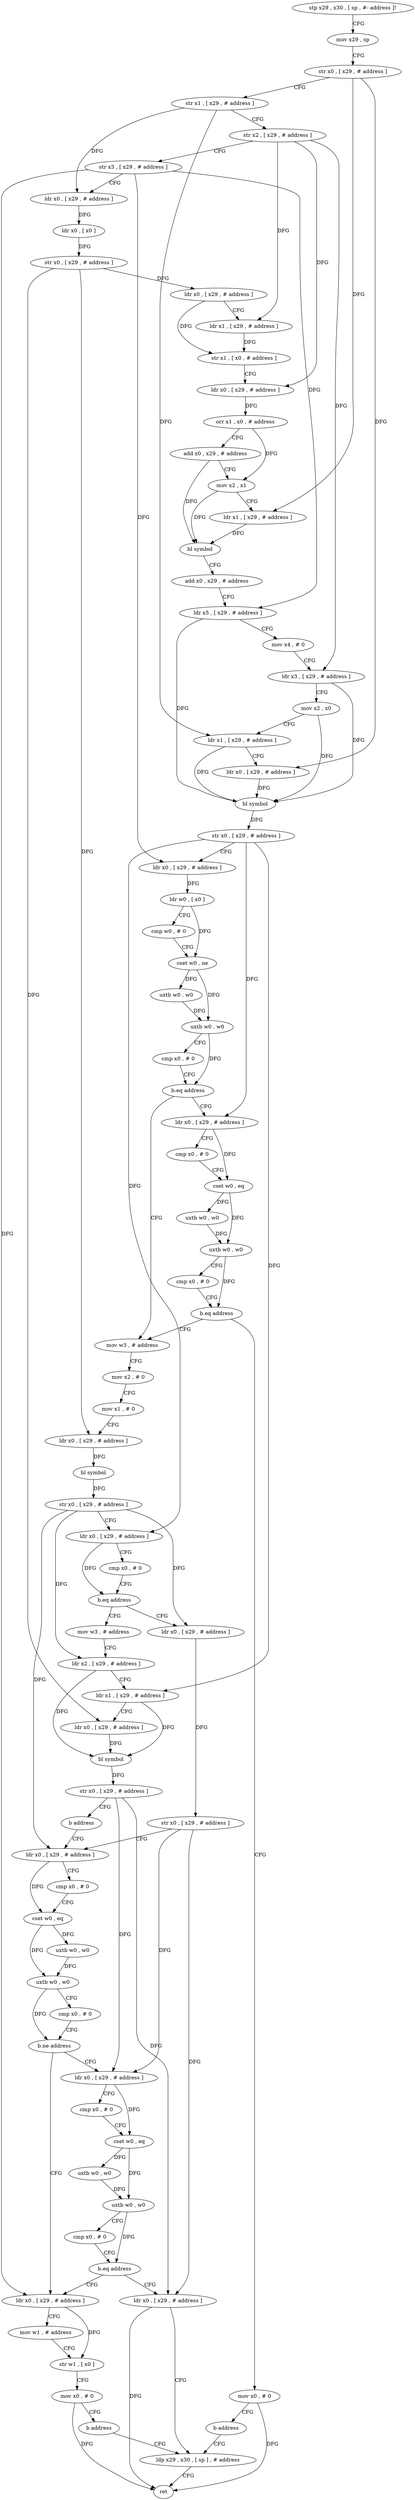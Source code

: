 digraph "func" {
"4421860" [label = "stp x29 , x30 , [ sp , #- address ]!" ]
"4421864" [label = "mov x29 , sp" ]
"4421868" [label = "str x0 , [ x29 , # address ]" ]
"4421872" [label = "str x1 , [ x29 , # address ]" ]
"4421876" [label = "str x2 , [ x29 , # address ]" ]
"4421880" [label = "str x3 , [ x29 , # address ]" ]
"4421884" [label = "ldr x0 , [ x29 , # address ]" ]
"4421888" [label = "ldr x0 , [ x0 ]" ]
"4421892" [label = "str x0 , [ x29 , # address ]" ]
"4421896" [label = "ldr x0 , [ x29 , # address ]" ]
"4421900" [label = "ldr x1 , [ x29 , # address ]" ]
"4421904" [label = "str x1 , [ x0 , # address ]" ]
"4421908" [label = "ldr x0 , [ x29 , # address ]" ]
"4421912" [label = "orr x1 , x0 , # address" ]
"4421916" [label = "add x0 , x29 , # address" ]
"4421920" [label = "mov x2 , x1" ]
"4421924" [label = "ldr x1 , [ x29 , # address ]" ]
"4421928" [label = "bl symbol" ]
"4421932" [label = "add x0 , x29 , # address" ]
"4421936" [label = "ldr x5 , [ x29 , # address ]" ]
"4421940" [label = "mov x4 , # 0" ]
"4421944" [label = "ldr x3 , [ x29 , # address ]" ]
"4421948" [label = "mov x2 , x0" ]
"4421952" [label = "ldr x1 , [ x29 , # address ]" ]
"4421956" [label = "ldr x0 , [ x29 , # address ]" ]
"4421960" [label = "bl symbol" ]
"4421964" [label = "str x0 , [ x29 , # address ]" ]
"4421968" [label = "ldr x0 , [ x29 , # address ]" ]
"4421972" [label = "ldr w0 , [ x0 ]" ]
"4421976" [label = "cmp w0 , # 0" ]
"4421980" [label = "cset w0 , ne" ]
"4421984" [label = "uxtb w0 , w0" ]
"4421988" [label = "uxtb w0 , w0" ]
"4421992" [label = "cmp x0 , # 0" ]
"4421996" [label = "b.eq address" ]
"4422036" [label = "mov w3 , # address" ]
"4422000" [label = "ldr x0 , [ x29 , # address ]" ]
"4422040" [label = "mov x2 , # 0" ]
"4422044" [label = "mov x1 , # 0" ]
"4422048" [label = "ldr x0 , [ x29 , # address ]" ]
"4422052" [label = "bl symbol" ]
"4422056" [label = "str x0 , [ x29 , # address ]" ]
"4422060" [label = "ldr x0 , [ x29 , # address ]" ]
"4422064" [label = "cmp x0 , # 0" ]
"4422068" [label = "b.eq address" ]
"4422100" [label = "ldr x0 , [ x29 , # address ]" ]
"4422072" [label = "mov w3 , # address" ]
"4422004" [label = "cmp x0 , # 0" ]
"4422008" [label = "cset w0 , eq" ]
"4422012" [label = "uxtb w0 , w0" ]
"4422016" [label = "uxtb w0 , w0" ]
"4422020" [label = "cmp x0 , # 0" ]
"4422024" [label = "b.eq address" ]
"4422028" [label = "mov x0 , # 0" ]
"4422104" [label = "str x0 , [ x29 , # address ]" ]
"4422108" [label = "ldr x0 , [ x29 , # address ]" ]
"4422076" [label = "ldr x2 , [ x29 , # address ]" ]
"4422080" [label = "ldr x1 , [ x29 , # address ]" ]
"4422084" [label = "ldr x0 , [ x29 , # address ]" ]
"4422088" [label = "bl symbol" ]
"4422092" [label = "str x0 , [ x29 , # address ]" ]
"4422096" [label = "b address" ]
"4422032" [label = "b address" ]
"4422188" [label = "ldp x29 , x30 , [ sp ] , # address" ]
"4422164" [label = "ldr x0 , [ x29 , # address ]" ]
"4422168" [label = "mov w1 , # address" ]
"4422172" [label = "str w1 , [ x0 ]" ]
"4422176" [label = "mov x0 , # 0" ]
"4422180" [label = "b address" ]
"4422136" [label = "ldr x0 , [ x29 , # address ]" ]
"4422140" [label = "cmp x0 , # 0" ]
"4422144" [label = "cset w0 , eq" ]
"4422148" [label = "uxtb w0 , w0" ]
"4422152" [label = "uxtb w0 , w0" ]
"4422156" [label = "cmp x0 , # 0" ]
"4422160" [label = "b.eq address" ]
"4422184" [label = "ldr x0 , [ x29 , # address ]" ]
"4422112" [label = "cmp x0 , # 0" ]
"4422116" [label = "cset w0 , eq" ]
"4422120" [label = "uxtb w0 , w0" ]
"4422124" [label = "uxtb w0 , w0" ]
"4422128" [label = "cmp x0 , # 0" ]
"4422132" [label = "b.ne address" ]
"4422192" [label = "ret" ]
"4421860" -> "4421864" [ label = "CFG" ]
"4421864" -> "4421868" [ label = "CFG" ]
"4421868" -> "4421872" [ label = "CFG" ]
"4421868" -> "4421924" [ label = "DFG" ]
"4421868" -> "4421956" [ label = "DFG" ]
"4421872" -> "4421876" [ label = "CFG" ]
"4421872" -> "4421884" [ label = "DFG" ]
"4421872" -> "4421952" [ label = "DFG" ]
"4421876" -> "4421880" [ label = "CFG" ]
"4421876" -> "4421900" [ label = "DFG" ]
"4421876" -> "4421908" [ label = "DFG" ]
"4421876" -> "4421944" [ label = "DFG" ]
"4421880" -> "4421884" [ label = "CFG" ]
"4421880" -> "4421936" [ label = "DFG" ]
"4421880" -> "4421968" [ label = "DFG" ]
"4421880" -> "4422164" [ label = "DFG" ]
"4421884" -> "4421888" [ label = "DFG" ]
"4421888" -> "4421892" [ label = "DFG" ]
"4421892" -> "4421896" [ label = "DFG" ]
"4421892" -> "4422048" [ label = "DFG" ]
"4421892" -> "4422084" [ label = "DFG" ]
"4421896" -> "4421900" [ label = "CFG" ]
"4421896" -> "4421904" [ label = "DFG" ]
"4421900" -> "4421904" [ label = "DFG" ]
"4421904" -> "4421908" [ label = "CFG" ]
"4421908" -> "4421912" [ label = "DFG" ]
"4421912" -> "4421916" [ label = "CFG" ]
"4421912" -> "4421920" [ label = "DFG" ]
"4421916" -> "4421920" [ label = "CFG" ]
"4421916" -> "4421928" [ label = "DFG" ]
"4421920" -> "4421924" [ label = "CFG" ]
"4421920" -> "4421928" [ label = "DFG" ]
"4421924" -> "4421928" [ label = "DFG" ]
"4421928" -> "4421932" [ label = "CFG" ]
"4421932" -> "4421936" [ label = "CFG" ]
"4421936" -> "4421940" [ label = "CFG" ]
"4421936" -> "4421960" [ label = "DFG" ]
"4421940" -> "4421944" [ label = "CFG" ]
"4421944" -> "4421948" [ label = "CFG" ]
"4421944" -> "4421960" [ label = "DFG" ]
"4421948" -> "4421952" [ label = "CFG" ]
"4421948" -> "4421960" [ label = "DFG" ]
"4421952" -> "4421956" [ label = "CFG" ]
"4421952" -> "4421960" [ label = "DFG" ]
"4421956" -> "4421960" [ label = "DFG" ]
"4421960" -> "4421964" [ label = "DFG" ]
"4421964" -> "4421968" [ label = "CFG" ]
"4421964" -> "4422060" [ label = "DFG" ]
"4421964" -> "4422000" [ label = "DFG" ]
"4421964" -> "4422080" [ label = "DFG" ]
"4421968" -> "4421972" [ label = "DFG" ]
"4421972" -> "4421976" [ label = "CFG" ]
"4421972" -> "4421980" [ label = "DFG" ]
"4421976" -> "4421980" [ label = "CFG" ]
"4421980" -> "4421984" [ label = "DFG" ]
"4421980" -> "4421988" [ label = "DFG" ]
"4421984" -> "4421988" [ label = "DFG" ]
"4421988" -> "4421992" [ label = "CFG" ]
"4421988" -> "4421996" [ label = "DFG" ]
"4421992" -> "4421996" [ label = "CFG" ]
"4421996" -> "4422036" [ label = "CFG" ]
"4421996" -> "4422000" [ label = "CFG" ]
"4422036" -> "4422040" [ label = "CFG" ]
"4422000" -> "4422004" [ label = "CFG" ]
"4422000" -> "4422008" [ label = "DFG" ]
"4422040" -> "4422044" [ label = "CFG" ]
"4422044" -> "4422048" [ label = "CFG" ]
"4422048" -> "4422052" [ label = "DFG" ]
"4422052" -> "4422056" [ label = "DFG" ]
"4422056" -> "4422060" [ label = "CFG" ]
"4422056" -> "4422100" [ label = "DFG" ]
"4422056" -> "4422076" [ label = "DFG" ]
"4422056" -> "4422108" [ label = "DFG" ]
"4422060" -> "4422064" [ label = "CFG" ]
"4422060" -> "4422068" [ label = "DFG" ]
"4422064" -> "4422068" [ label = "CFG" ]
"4422068" -> "4422100" [ label = "CFG" ]
"4422068" -> "4422072" [ label = "CFG" ]
"4422100" -> "4422104" [ label = "DFG" ]
"4422072" -> "4422076" [ label = "CFG" ]
"4422004" -> "4422008" [ label = "CFG" ]
"4422008" -> "4422012" [ label = "DFG" ]
"4422008" -> "4422016" [ label = "DFG" ]
"4422012" -> "4422016" [ label = "DFG" ]
"4422016" -> "4422020" [ label = "CFG" ]
"4422016" -> "4422024" [ label = "DFG" ]
"4422020" -> "4422024" [ label = "CFG" ]
"4422024" -> "4422036" [ label = "CFG" ]
"4422024" -> "4422028" [ label = "CFG" ]
"4422028" -> "4422032" [ label = "CFG" ]
"4422028" -> "4422192" [ label = "DFG" ]
"4422104" -> "4422108" [ label = "CFG" ]
"4422104" -> "4422136" [ label = "DFG" ]
"4422104" -> "4422184" [ label = "DFG" ]
"4422108" -> "4422112" [ label = "CFG" ]
"4422108" -> "4422116" [ label = "DFG" ]
"4422076" -> "4422080" [ label = "CFG" ]
"4422076" -> "4422088" [ label = "DFG" ]
"4422080" -> "4422084" [ label = "CFG" ]
"4422080" -> "4422088" [ label = "DFG" ]
"4422084" -> "4422088" [ label = "DFG" ]
"4422088" -> "4422092" [ label = "DFG" ]
"4422092" -> "4422096" [ label = "CFG" ]
"4422092" -> "4422136" [ label = "DFG" ]
"4422092" -> "4422184" [ label = "DFG" ]
"4422096" -> "4422108" [ label = "CFG" ]
"4422032" -> "4422188" [ label = "CFG" ]
"4422188" -> "4422192" [ label = "CFG" ]
"4422164" -> "4422168" [ label = "CFG" ]
"4422164" -> "4422172" [ label = "DFG" ]
"4422168" -> "4422172" [ label = "CFG" ]
"4422172" -> "4422176" [ label = "CFG" ]
"4422176" -> "4422180" [ label = "CFG" ]
"4422176" -> "4422192" [ label = "DFG" ]
"4422180" -> "4422188" [ label = "CFG" ]
"4422136" -> "4422140" [ label = "CFG" ]
"4422136" -> "4422144" [ label = "DFG" ]
"4422140" -> "4422144" [ label = "CFG" ]
"4422144" -> "4422148" [ label = "DFG" ]
"4422144" -> "4422152" [ label = "DFG" ]
"4422148" -> "4422152" [ label = "DFG" ]
"4422152" -> "4422156" [ label = "CFG" ]
"4422152" -> "4422160" [ label = "DFG" ]
"4422156" -> "4422160" [ label = "CFG" ]
"4422160" -> "4422184" [ label = "CFG" ]
"4422160" -> "4422164" [ label = "CFG" ]
"4422184" -> "4422188" [ label = "CFG" ]
"4422184" -> "4422192" [ label = "DFG" ]
"4422112" -> "4422116" [ label = "CFG" ]
"4422116" -> "4422120" [ label = "DFG" ]
"4422116" -> "4422124" [ label = "DFG" ]
"4422120" -> "4422124" [ label = "DFG" ]
"4422124" -> "4422128" [ label = "CFG" ]
"4422124" -> "4422132" [ label = "DFG" ]
"4422128" -> "4422132" [ label = "CFG" ]
"4422132" -> "4422164" [ label = "CFG" ]
"4422132" -> "4422136" [ label = "CFG" ]
}
